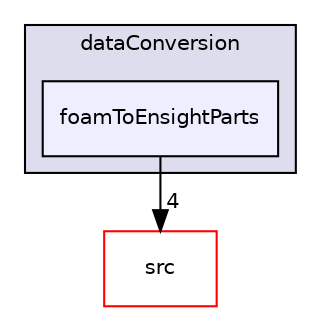 digraph "applications/utilities/postProcessing/dataConversion/foamToEnsightParts" {
  bgcolor=transparent;
  compound=true
  node [ fontsize="10", fontname="Helvetica"];
  edge [ labelfontsize="10", labelfontname="Helvetica"];
  subgraph clusterdir_287a8ee951d3c46055211652d30251ed {
    graph [ bgcolor="#ddddee", pencolor="black", label="dataConversion" fontname="Helvetica", fontsize="10", URL="dir_287a8ee951d3c46055211652d30251ed.html"]
  dir_fb646177685f95a3958e9560007bd602 [shape=box, label="foamToEnsightParts", style="filled", fillcolor="#eeeeff", pencolor="black", URL="dir_fb646177685f95a3958e9560007bd602.html"];
  }
  dir_68267d1309a1af8e8297ef4c3efbcdba [shape=box label="src" color="red" URL="dir_68267d1309a1af8e8297ef4c3efbcdba.html"];
  dir_fb646177685f95a3958e9560007bd602->dir_68267d1309a1af8e8297ef4c3efbcdba [headlabel="4", labeldistance=1.5 headhref="dir_000483_000736.html"];
}
